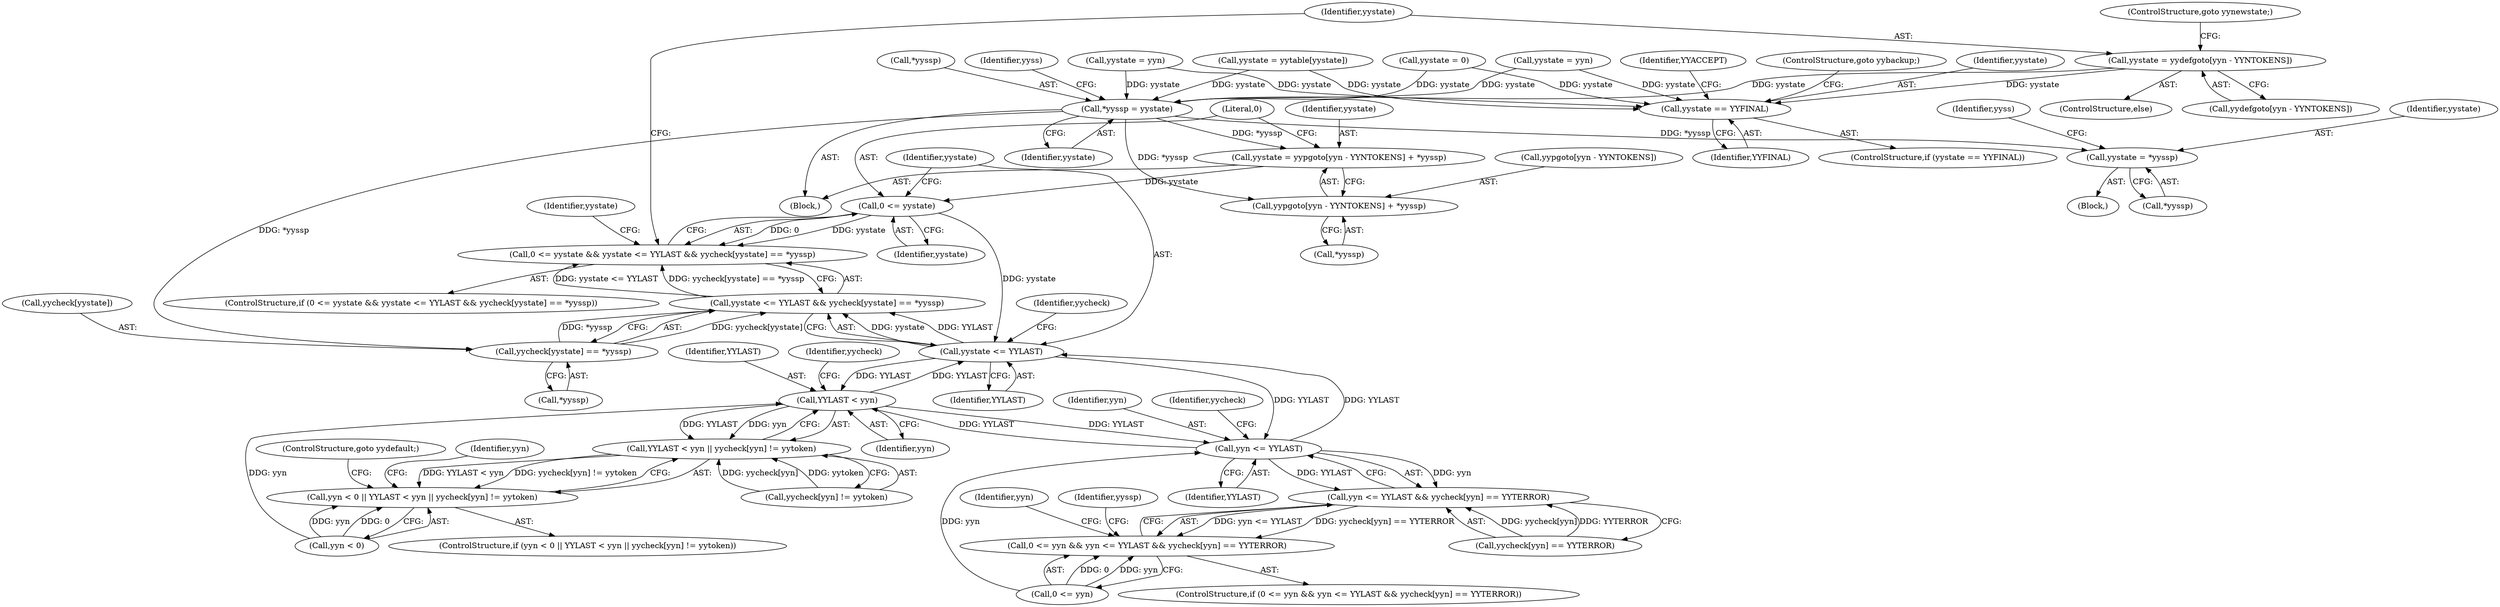 digraph "0_yara_925bcf3c3b0a28b5b78e25d9efda5c0bf27ae699_1@array" {
"1001683" [label="(Call,yystate = yydefgoto[yyn - YYNTOKENS])"];
"1000284" [label="(Call,*yyssp = yystate)"];
"1001652" [label="(Call,yystate = yypgoto[yyn - YYNTOKENS] + *yyssp)"];
"1001664" [label="(Call,0 <= yystate)"];
"1001663" [label="(Call,0 <= yystate && yystate <= YYLAST && yycheck[yystate] == *yyssp)"];
"1001668" [label="(Call,yystate <= YYLAST)"];
"1000444" [label="(Call,YYLAST < yyn)"];
"1000443" [label="(Call,YYLAST < yyn || yycheck[yyn] != yytoken)"];
"1000439" [label="(Call,yyn < 0 || YYLAST < yyn || yycheck[yyn] != yytoken)"];
"1001782" [label="(Call,yyn <= YYLAST)"];
"1001781" [label="(Call,yyn <= YYLAST && yycheck[yyn] == YYTERROR)"];
"1001777" [label="(Call,0 <= yyn && yyn <= YYLAST && yycheck[yyn] == YYTERROR)"];
"1001667" [label="(Call,yystate <= YYLAST && yycheck[yystate] == *yyssp)"];
"1001654" [label="(Call,yypgoto[yyn - YYNTOKENS] + *yyssp)"];
"1001671" [label="(Call,yycheck[yystate] == *yyssp)"];
"1001816" [label="(Call,yystate = *yyssp)"];
"1000377" [label="(Call,yystate == YYFINAL)"];
"1000285" [label="(Call,*yyssp)"];
"1000439" [label="(Call,yyn < 0 || YYLAST < yyn || yycheck[yyn] != yytoken)"];
"1000444" [label="(Call,YYLAST < yyn)"];
"1001783" [label="(Identifier,yyn)"];
"1001821" [label="(Identifier,yyss)"];
"1001778" [label="(Call,0 <= yyn)"];
"1001690" [label="(ControlStructure,goto yynewstate;)"];
"1000287" [label="(Identifier,yystate)"];
"1000486" [label="(Call,yystate = yyn)"];
"1001653" [label="(Identifier,yystate)"];
"1001678" [label="(Identifier,yystate)"];
"1001670" [label="(Identifier,YYLAST)"];
"1000445" [label="(Identifier,YYLAST)"];
"1001792" [label="(Identifier,yyn)"];
"1000267" [label="(Call,yystate = 0)"];
"1001818" [label="(Call,*yyssp)"];
"1001677" [label="(Call,yystate = yytable[yystate])"];
"1001785" [label="(Call,yycheck[yyn] == YYTERROR)"];
"1001777" [label="(Call,0 <= yyn && yyn <= YYLAST && yycheck[yyn] == YYTERROR)"];
"1001784" [label="(Identifier,YYLAST)"];
"1001762" [label="(Block,)"];
"1000446" [label="(Identifier,yyn)"];
"1000291" [label="(Identifier,yyss)"];
"1001684" [label="(Identifier,yystate)"];
"1001668" [label="(Call,yystate <= YYLAST)"];
"1001664" [label="(Call,0 <= yystate)"];
"1000284" [label="(Call,*yyssp = yystate)"];
"1000380" [label="(Identifier,YYACCEPT)"];
"1000381" [label="(ControlStructure,goto yybackup;)"];
"1001673" [label="(Identifier,yycheck)"];
"1000443" [label="(Call,YYLAST < yyn || yycheck[yyn] != yytoken)"];
"1001654" [label="(Call,yypgoto[yyn - YYNTOKENS] + *yyssp)"];
"1001672" [label="(Call,yycheck[yystate])"];
"1001830" [label="(Call,yystate = yyn)"];
"1001675" [label="(Call,*yyssp)"];
"1001652" [label="(Call,yystate = yypgoto[yyn - YYNTOKENS] + *yyssp)"];
"1000216" [label="(Block,)"];
"1001666" [label="(Identifier,yystate)"];
"1000449" [label="(Identifier,yycheck)"];
"1001776" [label="(ControlStructure,if (0 <= yyn && yyn <= YYLAST && yycheck[yyn] == YYTERROR))"];
"1000376" [label="(ControlStructure,if (yystate == YYFINAL))"];
"1000452" [label="(ControlStructure,goto yydefault;)"];
"1001787" [label="(Identifier,yycheck)"];
"1001667" [label="(Call,yystate <= YYLAST && yycheck[yystate] == *yyssp)"];
"1001655" [label="(Call,yypgoto[yyn - YYNTOKENS])"];
"1001817" [label="(Identifier,yystate)"];
"1001682" [label="(ControlStructure,else)"];
"1000377" [label="(Call,yystate == YYFINAL)"];
"1001660" [label="(Call,*yyssp)"];
"1001663" [label="(Call,0 <= yystate && yystate <= YYLAST && yycheck[yystate] == *yyssp)"];
"1001685" [label="(Call,yydefgoto[yyn - YYNTOKENS])"];
"1001683" [label="(Call,yystate = yydefgoto[yyn - YYNTOKENS])"];
"1000454" [label="(Identifier,yyn)"];
"1001803" [label="(Identifier,yyssp)"];
"1001665" [label="(Literal,0)"];
"1001671" [label="(Call,yycheck[yystate] == *yyssp)"];
"1000438" [label="(ControlStructure,if (yyn < 0 || YYLAST < yyn || yycheck[yyn] != yytoken))"];
"1001669" [label="(Identifier,yystate)"];
"1000440" [label="(Call,yyn < 0)"];
"1000447" [label="(Call,yycheck[yyn] != yytoken)"];
"1001662" [label="(ControlStructure,if (0 <= yystate && yystate <= YYLAST && yycheck[yystate] == *yyssp))"];
"1000379" [label="(Identifier,YYFINAL)"];
"1000378" [label="(Identifier,yystate)"];
"1001816" [label="(Call,yystate = *yyssp)"];
"1001781" [label="(Call,yyn <= YYLAST && yycheck[yyn] == YYTERROR)"];
"1001782" [label="(Call,yyn <= YYLAST)"];
"1001683" -> "1001682"  [label="AST: "];
"1001683" -> "1001685"  [label="CFG: "];
"1001684" -> "1001683"  [label="AST: "];
"1001685" -> "1001683"  [label="AST: "];
"1001690" -> "1001683"  [label="CFG: "];
"1001683" -> "1000284"  [label="DDG: yystate"];
"1001683" -> "1000377"  [label="DDG: yystate"];
"1000284" -> "1000216"  [label="AST: "];
"1000284" -> "1000287"  [label="CFG: "];
"1000285" -> "1000284"  [label="AST: "];
"1000287" -> "1000284"  [label="AST: "];
"1000291" -> "1000284"  [label="CFG: "];
"1001677" -> "1000284"  [label="DDG: yystate"];
"1001830" -> "1000284"  [label="DDG: yystate"];
"1000267" -> "1000284"  [label="DDG: yystate"];
"1000486" -> "1000284"  [label="DDG: yystate"];
"1000284" -> "1001652"  [label="DDG: *yyssp"];
"1000284" -> "1001654"  [label="DDG: *yyssp"];
"1000284" -> "1001671"  [label="DDG: *yyssp"];
"1000284" -> "1001816"  [label="DDG: *yyssp"];
"1001652" -> "1000216"  [label="AST: "];
"1001652" -> "1001654"  [label="CFG: "];
"1001653" -> "1001652"  [label="AST: "];
"1001654" -> "1001652"  [label="AST: "];
"1001665" -> "1001652"  [label="CFG: "];
"1001652" -> "1001664"  [label="DDG: yystate"];
"1001664" -> "1001663"  [label="AST: "];
"1001664" -> "1001666"  [label="CFG: "];
"1001665" -> "1001664"  [label="AST: "];
"1001666" -> "1001664"  [label="AST: "];
"1001669" -> "1001664"  [label="CFG: "];
"1001663" -> "1001664"  [label="CFG: "];
"1001664" -> "1001663"  [label="DDG: 0"];
"1001664" -> "1001663"  [label="DDG: yystate"];
"1001664" -> "1001668"  [label="DDG: yystate"];
"1001663" -> "1001662"  [label="AST: "];
"1001663" -> "1001667"  [label="CFG: "];
"1001667" -> "1001663"  [label="AST: "];
"1001678" -> "1001663"  [label="CFG: "];
"1001684" -> "1001663"  [label="CFG: "];
"1001667" -> "1001663"  [label="DDG: yystate <= YYLAST"];
"1001667" -> "1001663"  [label="DDG: yycheck[yystate] == *yyssp"];
"1001668" -> "1001667"  [label="AST: "];
"1001668" -> "1001670"  [label="CFG: "];
"1001669" -> "1001668"  [label="AST: "];
"1001670" -> "1001668"  [label="AST: "];
"1001673" -> "1001668"  [label="CFG: "];
"1001667" -> "1001668"  [label="CFG: "];
"1001668" -> "1000444"  [label="DDG: YYLAST"];
"1001668" -> "1001667"  [label="DDG: yystate"];
"1001668" -> "1001667"  [label="DDG: YYLAST"];
"1000444" -> "1001668"  [label="DDG: YYLAST"];
"1001782" -> "1001668"  [label="DDG: YYLAST"];
"1001668" -> "1001782"  [label="DDG: YYLAST"];
"1000444" -> "1000443"  [label="AST: "];
"1000444" -> "1000446"  [label="CFG: "];
"1000445" -> "1000444"  [label="AST: "];
"1000446" -> "1000444"  [label="AST: "];
"1000449" -> "1000444"  [label="CFG: "];
"1000443" -> "1000444"  [label="CFG: "];
"1000444" -> "1000443"  [label="DDG: YYLAST"];
"1000444" -> "1000443"  [label="DDG: yyn"];
"1001782" -> "1000444"  [label="DDG: YYLAST"];
"1000440" -> "1000444"  [label="DDG: yyn"];
"1000444" -> "1001782"  [label="DDG: YYLAST"];
"1000443" -> "1000439"  [label="AST: "];
"1000443" -> "1000447"  [label="CFG: "];
"1000447" -> "1000443"  [label="AST: "];
"1000439" -> "1000443"  [label="CFG: "];
"1000443" -> "1000439"  [label="DDG: YYLAST < yyn"];
"1000443" -> "1000439"  [label="DDG: yycheck[yyn] != yytoken"];
"1000447" -> "1000443"  [label="DDG: yycheck[yyn]"];
"1000447" -> "1000443"  [label="DDG: yytoken"];
"1000439" -> "1000438"  [label="AST: "];
"1000439" -> "1000440"  [label="CFG: "];
"1000440" -> "1000439"  [label="AST: "];
"1000452" -> "1000439"  [label="CFG: "];
"1000454" -> "1000439"  [label="CFG: "];
"1000440" -> "1000439"  [label="DDG: yyn"];
"1000440" -> "1000439"  [label="DDG: 0"];
"1001782" -> "1001781"  [label="AST: "];
"1001782" -> "1001784"  [label="CFG: "];
"1001783" -> "1001782"  [label="AST: "];
"1001784" -> "1001782"  [label="AST: "];
"1001787" -> "1001782"  [label="CFG: "];
"1001781" -> "1001782"  [label="CFG: "];
"1001782" -> "1001781"  [label="DDG: yyn"];
"1001782" -> "1001781"  [label="DDG: YYLAST"];
"1001778" -> "1001782"  [label="DDG: yyn"];
"1001781" -> "1001777"  [label="AST: "];
"1001781" -> "1001785"  [label="CFG: "];
"1001785" -> "1001781"  [label="AST: "];
"1001777" -> "1001781"  [label="CFG: "];
"1001781" -> "1001777"  [label="DDG: yyn <= YYLAST"];
"1001781" -> "1001777"  [label="DDG: yycheck[yyn] == YYTERROR"];
"1001785" -> "1001781"  [label="DDG: yycheck[yyn]"];
"1001785" -> "1001781"  [label="DDG: YYTERROR"];
"1001777" -> "1001776"  [label="AST: "];
"1001777" -> "1001778"  [label="CFG: "];
"1001778" -> "1001777"  [label="AST: "];
"1001792" -> "1001777"  [label="CFG: "];
"1001803" -> "1001777"  [label="CFG: "];
"1001778" -> "1001777"  [label="DDG: 0"];
"1001778" -> "1001777"  [label="DDG: yyn"];
"1001667" -> "1001671"  [label="CFG: "];
"1001671" -> "1001667"  [label="AST: "];
"1001671" -> "1001667"  [label="DDG: yycheck[yystate]"];
"1001671" -> "1001667"  [label="DDG: *yyssp"];
"1001654" -> "1001660"  [label="CFG: "];
"1001655" -> "1001654"  [label="AST: "];
"1001660" -> "1001654"  [label="AST: "];
"1001671" -> "1001675"  [label="CFG: "];
"1001672" -> "1001671"  [label="AST: "];
"1001675" -> "1001671"  [label="AST: "];
"1001816" -> "1001762"  [label="AST: "];
"1001816" -> "1001818"  [label="CFG: "];
"1001817" -> "1001816"  [label="AST: "];
"1001818" -> "1001816"  [label="AST: "];
"1001821" -> "1001816"  [label="CFG: "];
"1000377" -> "1000376"  [label="AST: "];
"1000377" -> "1000379"  [label="CFG: "];
"1000378" -> "1000377"  [label="AST: "];
"1000379" -> "1000377"  [label="AST: "];
"1000380" -> "1000377"  [label="CFG: "];
"1000381" -> "1000377"  [label="CFG: "];
"1001677" -> "1000377"  [label="DDG: yystate"];
"1001830" -> "1000377"  [label="DDG: yystate"];
"1000267" -> "1000377"  [label="DDG: yystate"];
"1000486" -> "1000377"  [label="DDG: yystate"];
}
